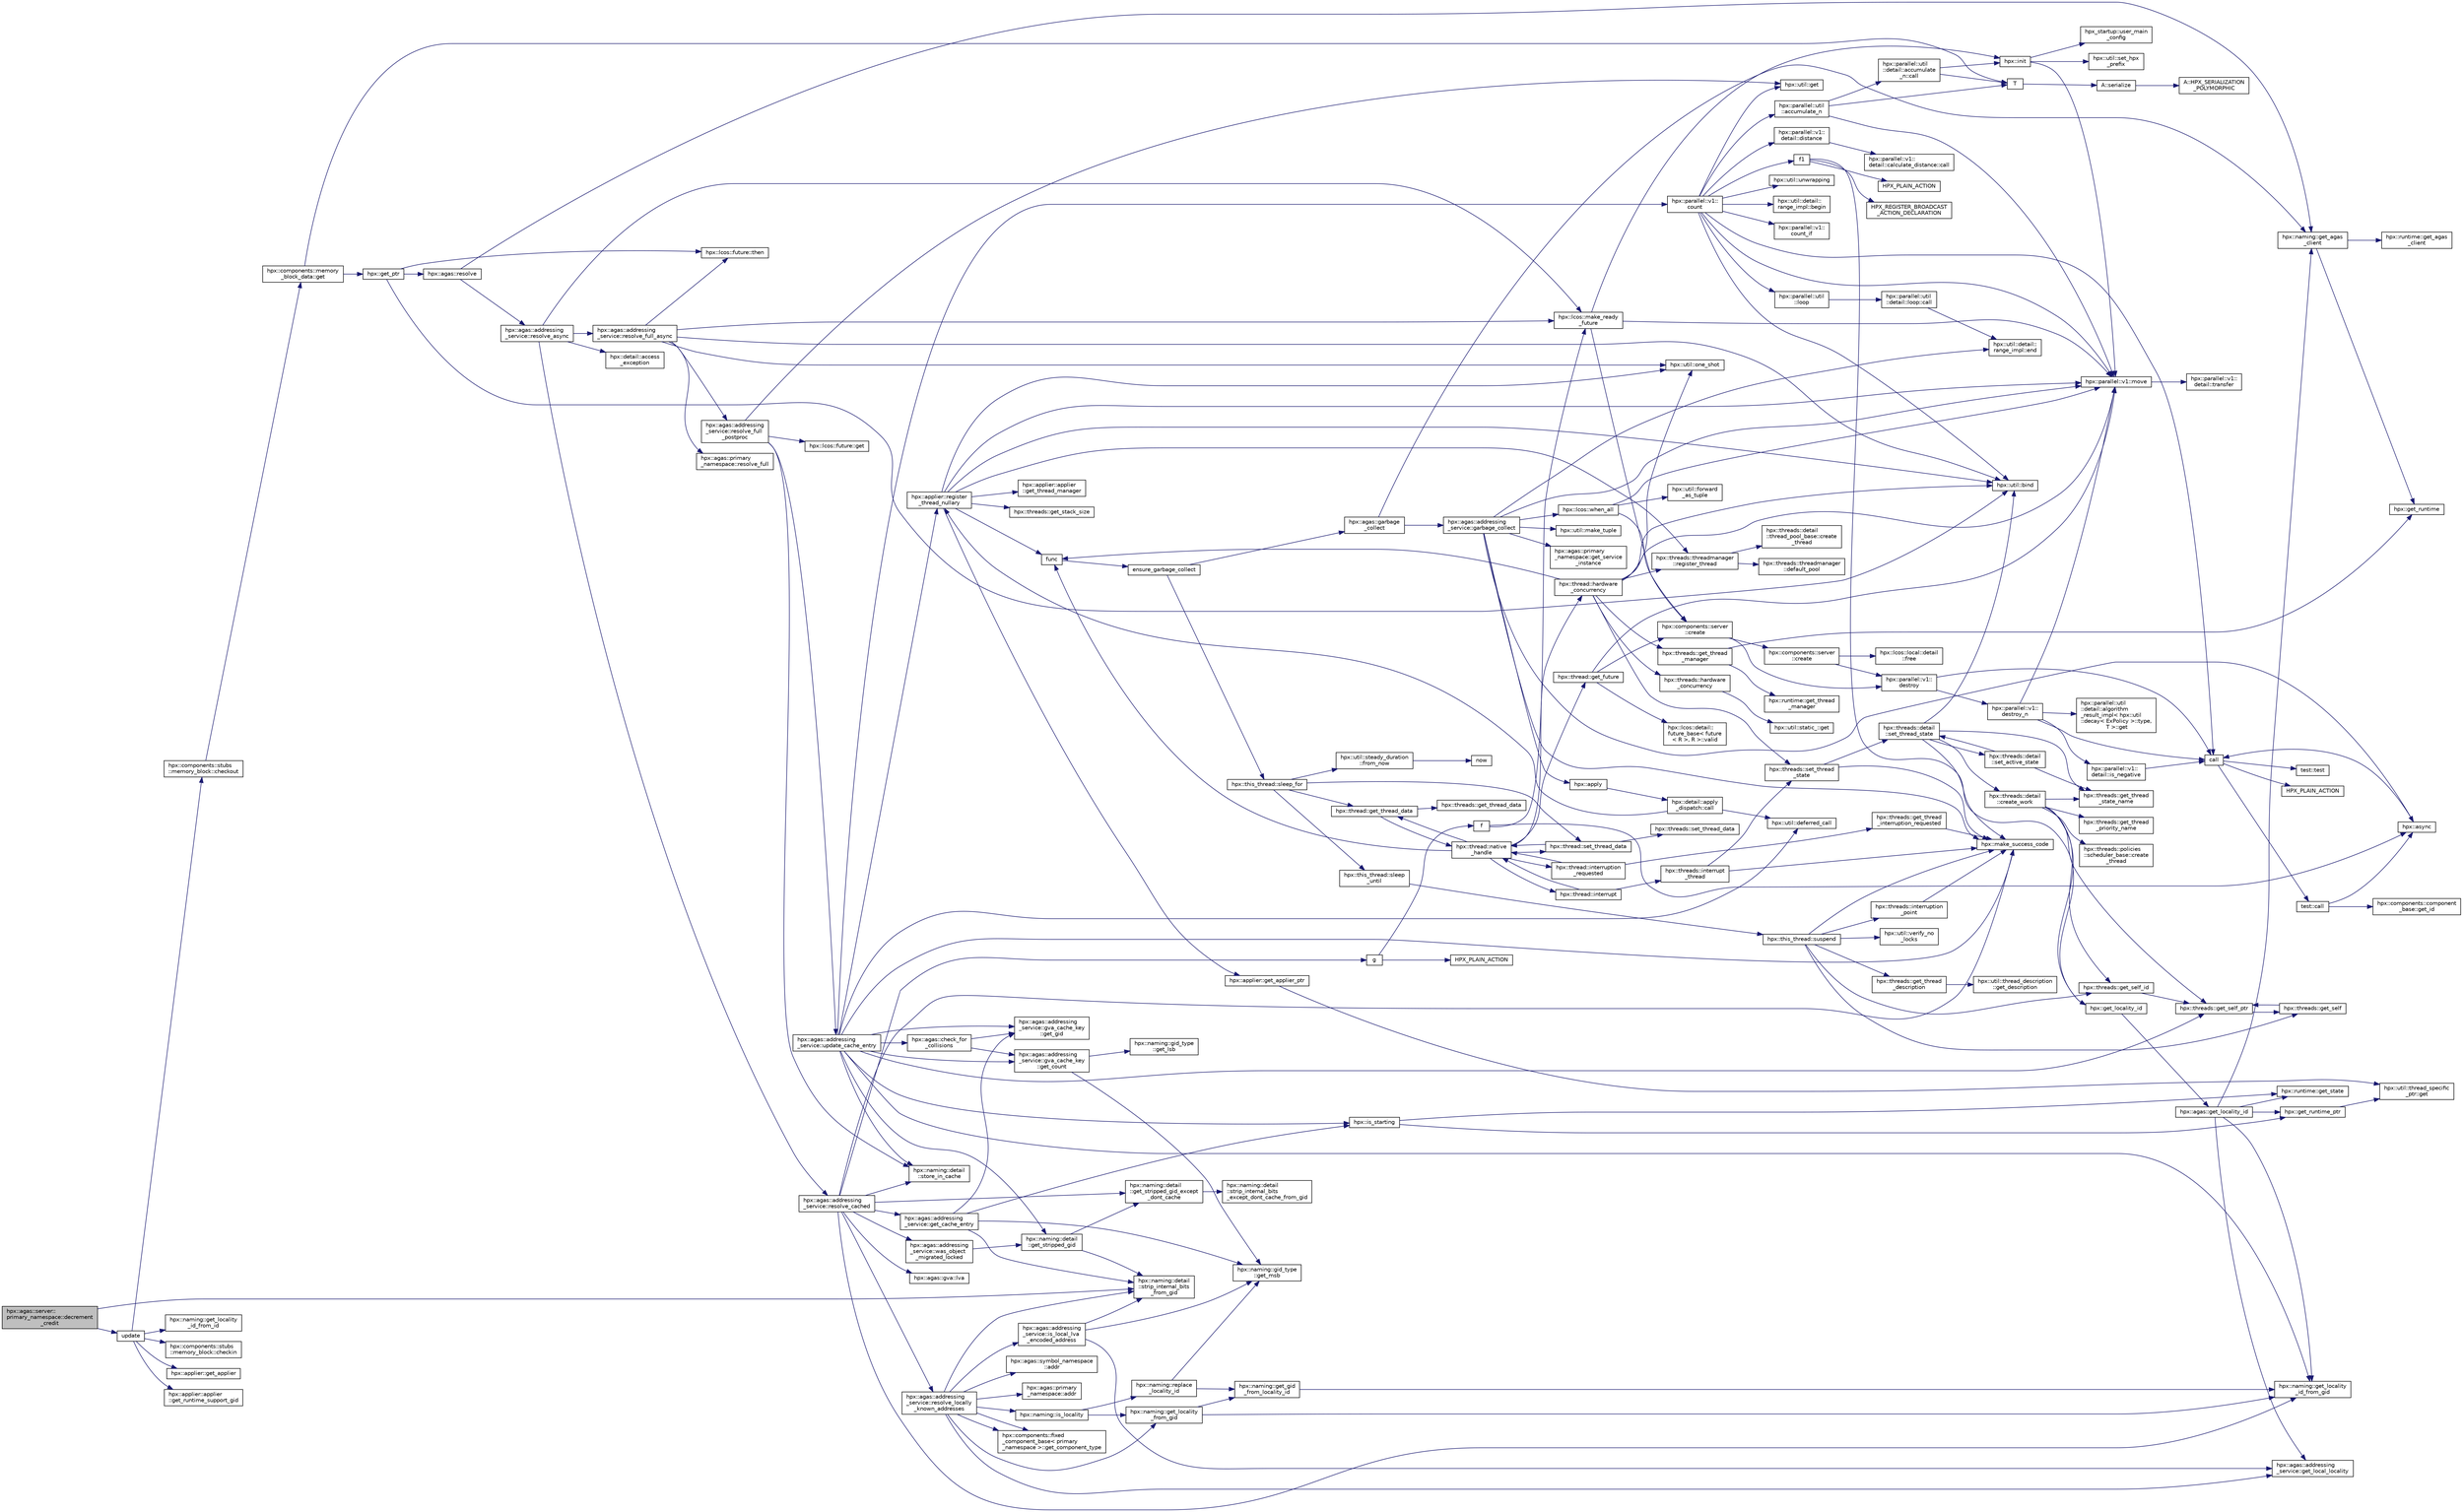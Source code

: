 digraph "hpx::agas::server::primary_namespace::decrement_credit"
{
  edge [fontname="Helvetica",fontsize="10",labelfontname="Helvetica",labelfontsize="10"];
  node [fontname="Helvetica",fontsize="10",shape=record];
  rankdir="LR";
  Node710 [label="hpx::agas::server::\lprimary_namespace::decrement\l_credit",height=0.2,width=0.4,color="black", fillcolor="grey75", style="filled", fontcolor="black"];
  Node710 -> Node711 [color="midnightblue",fontsize="10",style="solid",fontname="Helvetica"];
  Node711 [label="update",height=0.2,width=0.4,color="black", fillcolor="white", style="filled",URL="$d7/d8b/non__atomic__rma_8cpp.html#a1f6c9aa3449cfad360e892c9c0bb7773"];
  Node711 -> Node712 [color="midnightblue",fontsize="10",style="solid",fontname="Helvetica"];
  Node712 [label="hpx::components::stubs\l::memory_block::checkout",height=0.2,width=0.4,color="black", fillcolor="white", style="filled",URL="$d2/d46/structhpx_1_1components_1_1stubs_1_1memory__block.html#a37128bbb38e0ee31010f3d06d6de4e66"];
  Node712 -> Node713 [color="midnightblue",fontsize="10",style="solid",fontname="Helvetica"];
  Node713 [label="hpx::components::memory\l_block_data::get",height=0.2,width=0.4,color="black", fillcolor="white", style="filled",URL="$d5/d76/classhpx_1_1components_1_1memory__block__data.html#a97ce2f01b730d8d90d329c1642fc0b28"];
  Node713 -> Node714 [color="midnightblue",fontsize="10",style="solid",fontname="Helvetica"];
  Node714 [label="T",height=0.2,width=0.4,color="black", fillcolor="white", style="filled",URL="$db/d33/polymorphic__semiintrusive__template_8cpp.html#ad187658f9cb91c1312b39ae7e896f1ea"];
  Node714 -> Node715 [color="midnightblue",fontsize="10",style="solid",fontname="Helvetica"];
  Node715 [label="A::serialize",height=0.2,width=0.4,color="black", fillcolor="white", style="filled",URL="$d7/da0/struct_a.html#a5f5c287cf471e274ed9dda0da1592212"];
  Node715 -> Node716 [color="midnightblue",fontsize="10",style="solid",fontname="Helvetica"];
  Node716 [label="A::HPX_SERIALIZATION\l_POLYMORPHIC",height=0.2,width=0.4,color="black", fillcolor="white", style="filled",URL="$d7/da0/struct_a.html#ada978cc156cebbafddb1f3aa4c01918c"];
  Node713 -> Node717 [color="midnightblue",fontsize="10",style="solid",fontname="Helvetica"];
  Node717 [label="hpx::get_ptr",height=0.2,width=0.4,color="black", fillcolor="white", style="filled",URL="$d8/d83/namespacehpx.html#aeb814737de830a2e8e340ca052d5ebfa",tooltip="Returns a future referring to the pointer to the underlying memory of a component. "];
  Node717 -> Node718 [color="midnightblue",fontsize="10",style="solid",fontname="Helvetica"];
  Node718 [label="hpx::agas::resolve",height=0.2,width=0.4,color="black", fillcolor="white", style="filled",URL="$dc/d54/namespacehpx_1_1agas.html#aa3252ce39fbc229439bb0d85875b01fb"];
  Node718 -> Node719 [color="midnightblue",fontsize="10",style="solid",fontname="Helvetica"];
  Node719 [label="hpx::naming::get_agas\l_client",height=0.2,width=0.4,color="black", fillcolor="white", style="filled",URL="$d4/dc9/namespacehpx_1_1naming.html#a0408fffd5d34b620712a801b0ae3b032"];
  Node719 -> Node720 [color="midnightblue",fontsize="10",style="solid",fontname="Helvetica"];
  Node720 [label="hpx::get_runtime",height=0.2,width=0.4,color="black", fillcolor="white", style="filled",URL="$d8/d83/namespacehpx.html#aef902cc6c7dd3b9fbadf34d1e850a070"];
  Node719 -> Node721 [color="midnightblue",fontsize="10",style="solid",fontname="Helvetica"];
  Node721 [label="hpx::runtime::get_agas\l_client",height=0.2,width=0.4,color="black", fillcolor="white", style="filled",URL="$d0/d7b/classhpx_1_1runtime.html#aeb5dddd30d6b9861669af8ad44d1a96a"];
  Node718 -> Node722 [color="midnightblue",fontsize="10",style="solid",fontname="Helvetica"];
  Node722 [label="hpx::agas::addressing\l_service::resolve_async",height=0.2,width=0.4,color="black", fillcolor="white", style="filled",URL="$db/d58/structhpx_1_1agas_1_1addressing__service.html#a3344990e7d5c255f51bf89a8fb2828eb"];
  Node722 -> Node723 [color="midnightblue",fontsize="10",style="solid",fontname="Helvetica"];
  Node723 [label="hpx::lcos::make_ready\l_future",height=0.2,width=0.4,color="black", fillcolor="white", style="filled",URL="$d2/dc9/namespacehpx_1_1lcos.html#a42997564ddfde91d475b8a2cea8f53e4"];
  Node723 -> Node724 [color="midnightblue",fontsize="10",style="solid",fontname="Helvetica"];
  Node724 [label="hpx::init",height=0.2,width=0.4,color="black", fillcolor="white", style="filled",URL="$d8/d83/namespacehpx.html#a3c694ea960b47c56b33351ba16e3d76b",tooltip="Main entry point for launching the HPX runtime system. "];
  Node724 -> Node725 [color="midnightblue",fontsize="10",style="solid",fontname="Helvetica"];
  Node725 [label="hpx::util::set_hpx\l_prefix",height=0.2,width=0.4,color="black", fillcolor="white", style="filled",URL="$df/dad/namespacehpx_1_1util.html#ae40a23c1ba0a48d9304dcf717a95793e"];
  Node724 -> Node726 [color="midnightblue",fontsize="10",style="solid",fontname="Helvetica"];
  Node726 [label="hpx_startup::user_main\l_config",height=0.2,width=0.4,color="black", fillcolor="white", style="filled",URL="$d3/dd2/namespacehpx__startup.html#aaac571d88bd3912a4225a23eb3261637"];
  Node724 -> Node727 [color="midnightblue",fontsize="10",style="solid",fontname="Helvetica"];
  Node727 [label="hpx::parallel::v1::move",height=0.2,width=0.4,color="black", fillcolor="white", style="filled",URL="$db/db9/namespacehpx_1_1parallel_1_1v1.html#aa7c4ede081ce786c9d1eb1adff495cfc"];
  Node727 -> Node728 [color="midnightblue",fontsize="10",style="solid",fontname="Helvetica"];
  Node728 [label="hpx::parallel::v1::\ldetail::transfer",height=0.2,width=0.4,color="black", fillcolor="white", style="filled",URL="$d2/ddd/namespacehpx_1_1parallel_1_1v1_1_1detail.html#ab1b56a05e1885ca7cc7ffa1804dd2f3c"];
  Node723 -> Node729 [color="midnightblue",fontsize="10",style="solid",fontname="Helvetica"];
  Node729 [label="hpx::components::server\l::create",height=0.2,width=0.4,color="black", fillcolor="white", style="filled",URL="$d2/da2/namespacehpx_1_1components_1_1server.html#ac776c89f3d68ceb910e8cee9fa937ab4",tooltip="Create arrays of components using their default constructor. "];
  Node729 -> Node730 [color="midnightblue",fontsize="10",style="solid",fontname="Helvetica"];
  Node730 [label="hpx::components::server\l::create",height=0.2,width=0.4,color="black", fillcolor="white", style="filled",URL="$d2/da2/namespacehpx_1_1components_1_1server.html#a77d26de181c97b444565e230577981bd"];
  Node730 -> Node731 [color="midnightblue",fontsize="10",style="solid",fontname="Helvetica"];
  Node731 [label="hpx::lcos::local::detail\l::free",height=0.2,width=0.4,color="black", fillcolor="white", style="filled",URL="$d4/dcb/namespacehpx_1_1lcos_1_1local_1_1detail.html#a55a940f019734e9bb045dc123cd80e48"];
  Node730 -> Node732 [color="midnightblue",fontsize="10",style="solid",fontname="Helvetica"];
  Node732 [label="hpx::parallel::v1::\ldestroy",height=0.2,width=0.4,color="black", fillcolor="white", style="filled",URL="$db/db9/namespacehpx_1_1parallel_1_1v1.html#acf303558375048e8a7cc9a2c2e09477f"];
  Node732 -> Node733 [color="midnightblue",fontsize="10",style="solid",fontname="Helvetica"];
  Node733 [label="call",height=0.2,width=0.4,color="black", fillcolor="white", style="filled",URL="$d2/d67/promise__1620_8cpp.html#a58357f0b82bc761e1d0b9091ed563a70"];
  Node733 -> Node734 [color="midnightblue",fontsize="10",style="solid",fontname="Helvetica"];
  Node734 [label="test::test",height=0.2,width=0.4,color="black", fillcolor="white", style="filled",URL="$d8/d89/structtest.html#ab42d5ece712d716b04cb3f686f297a26"];
  Node733 -> Node735 [color="midnightblue",fontsize="10",style="solid",fontname="Helvetica"];
  Node735 [label="HPX_PLAIN_ACTION",height=0.2,width=0.4,color="black", fillcolor="white", style="filled",URL="$d2/d67/promise__1620_8cpp.html#ab96aab827a4b1fcaf66cfe0ba83fef23"];
  Node733 -> Node736 [color="midnightblue",fontsize="10",style="solid",fontname="Helvetica"];
  Node736 [label="test::call",height=0.2,width=0.4,color="black", fillcolor="white", style="filled",URL="$d8/d89/structtest.html#aeb29e7ed6518b9426ccf1344c52620ae"];
  Node736 -> Node737 [color="midnightblue",fontsize="10",style="solid",fontname="Helvetica"];
  Node737 [label="hpx::async",height=0.2,width=0.4,color="black", fillcolor="white", style="filled",URL="$d8/d83/namespacehpx.html#acb7d8e37b73b823956ce144f9a57eaa4"];
  Node737 -> Node733 [color="midnightblue",fontsize="10",style="solid",fontname="Helvetica"];
  Node736 -> Node738 [color="midnightblue",fontsize="10",style="solid",fontname="Helvetica"];
  Node738 [label="hpx::components::component\l_base::get_id",height=0.2,width=0.4,color="black", fillcolor="white", style="filled",URL="$d2/de6/classhpx_1_1components_1_1component__base.html#a4c8fd93514039bdf01c48d66d82b19cd"];
  Node732 -> Node739 [color="midnightblue",fontsize="10",style="solid",fontname="Helvetica"];
  Node739 [label="hpx::parallel::v1::\ldestroy_n",height=0.2,width=0.4,color="black", fillcolor="white", style="filled",URL="$db/db9/namespacehpx_1_1parallel_1_1v1.html#a71d0691132a300690163f5636bcd5bd3"];
  Node739 -> Node740 [color="midnightblue",fontsize="10",style="solid",fontname="Helvetica"];
  Node740 [label="hpx::parallel::v1::\ldetail::is_negative",height=0.2,width=0.4,color="black", fillcolor="white", style="filled",URL="$d2/ddd/namespacehpx_1_1parallel_1_1v1_1_1detail.html#adf2e40fc4b20ad0fd442ee3118a4d527"];
  Node740 -> Node733 [color="midnightblue",fontsize="10",style="solid",fontname="Helvetica"];
  Node739 -> Node741 [color="midnightblue",fontsize="10",style="solid",fontname="Helvetica"];
  Node741 [label="hpx::parallel::util\l::detail::algorithm\l_result_impl\< hpx::util\l::decay\< ExPolicy \>::type,\l T \>::get",height=0.2,width=0.4,color="black", fillcolor="white", style="filled",URL="$d2/d42/structhpx_1_1parallel_1_1util_1_1detail_1_1algorithm__result__impl.html#ab5b051e8ec74eff5e0e62fd63f5d377e"];
  Node739 -> Node727 [color="midnightblue",fontsize="10",style="solid",fontname="Helvetica"];
  Node739 -> Node733 [color="midnightblue",fontsize="10",style="solid",fontname="Helvetica"];
  Node729 -> Node732 [color="midnightblue",fontsize="10",style="solid",fontname="Helvetica"];
  Node723 -> Node727 [color="midnightblue",fontsize="10",style="solid",fontname="Helvetica"];
  Node722 -> Node742 [color="midnightblue",fontsize="10",style="solid",fontname="Helvetica"];
  Node742 [label="hpx::agas::addressing\l_service::resolve_cached",height=0.2,width=0.4,color="black", fillcolor="white", style="filled",URL="$db/d58/structhpx_1_1agas_1_1addressing__service.html#a187ac62b4a4b7c1b98b75979357f07a9"];
  Node742 -> Node743 [color="midnightblue",fontsize="10",style="solid",fontname="Helvetica"];
  Node743 [label="hpx::naming::detail\l::get_stripped_gid_except\l_dont_cache",height=0.2,width=0.4,color="black", fillcolor="white", style="filled",URL="$d5/d18/namespacehpx_1_1naming_1_1detail.html#a1ab848588112d0f7fac377a15692c9cc"];
  Node743 -> Node744 [color="midnightblue",fontsize="10",style="solid",fontname="Helvetica"];
  Node744 [label="hpx::naming::detail\l::strip_internal_bits\l_except_dont_cache_from_gid",height=0.2,width=0.4,color="black", fillcolor="white", style="filled",URL="$d5/d18/namespacehpx_1_1naming_1_1detail.html#aabeb51a92376c6bfb9cf31bf9ff0c4cc"];
  Node742 -> Node745 [color="midnightblue",fontsize="10",style="solid",fontname="Helvetica"];
  Node745 [label="hpx::agas::addressing\l_service::resolve_locally\l_known_addresses",height=0.2,width=0.4,color="black", fillcolor="white", style="filled",URL="$db/d58/structhpx_1_1agas_1_1addressing__service.html#afb44b2c86524b47d1431d9d66524075c"];
  Node745 -> Node746 [color="midnightblue",fontsize="10",style="solid",fontname="Helvetica"];
  Node746 [label="hpx::naming::detail\l::strip_internal_bits\l_from_gid",height=0.2,width=0.4,color="black", fillcolor="white", style="filled",URL="$d5/d18/namespacehpx_1_1naming_1_1detail.html#a95cca4d4bc82a9da3e804b225b03dfaf"];
  Node745 -> Node747 [color="midnightblue",fontsize="10",style="solid",fontname="Helvetica"];
  Node747 [label="hpx::agas::addressing\l_service::is_local_lva\l_encoded_address",height=0.2,width=0.4,color="black", fillcolor="white", style="filled",URL="$db/d58/structhpx_1_1agas_1_1addressing__service.html#af9469c8740aeb898ce6937e2d0e57095"];
  Node747 -> Node746 [color="midnightblue",fontsize="10",style="solid",fontname="Helvetica"];
  Node747 -> Node748 [color="midnightblue",fontsize="10",style="solid",fontname="Helvetica"];
  Node748 [label="hpx::agas::addressing\l_service::get_local_locality",height=0.2,width=0.4,color="black", fillcolor="white", style="filled",URL="$db/d58/structhpx_1_1agas_1_1addressing__service.html#ab52c19a37c2a7a006c6c15f90ad0539c"];
  Node747 -> Node749 [color="midnightblue",fontsize="10",style="solid",fontname="Helvetica"];
  Node749 [label="hpx::naming::gid_type\l::get_msb",height=0.2,width=0.4,color="black", fillcolor="white", style="filled",URL="$d3/d67/structhpx_1_1naming_1_1gid__type.html#a31d0fb49a563fb184fecaabdced4dcd9"];
  Node745 -> Node748 [color="midnightblue",fontsize="10",style="solid",fontname="Helvetica"];
  Node745 -> Node750 [color="midnightblue",fontsize="10",style="solid",fontname="Helvetica"];
  Node750 [label="hpx::naming::is_locality",height=0.2,width=0.4,color="black", fillcolor="white", style="filled",URL="$d4/dc9/namespacehpx_1_1naming.html#a960045d29982b0fda774809643cf2be8"];
  Node750 -> Node751 [color="midnightblue",fontsize="10",style="solid",fontname="Helvetica"];
  Node751 [label="hpx::naming::get_locality\l_from_gid",height=0.2,width=0.4,color="black", fillcolor="white", style="filled",URL="$d4/dc9/namespacehpx_1_1naming.html#a0b1c0ab6510a7a869fa4e3c7717748e5"];
  Node751 -> Node752 [color="midnightblue",fontsize="10",style="solid",fontname="Helvetica"];
  Node752 [label="hpx::naming::get_gid\l_from_locality_id",height=0.2,width=0.4,color="black", fillcolor="white", style="filled",URL="$d4/dc9/namespacehpx_1_1naming.html#ae50a3ecdb5854b6a25a556ebc9830541"];
  Node752 -> Node753 [color="midnightblue",fontsize="10",style="solid",fontname="Helvetica"];
  Node753 [label="hpx::naming::get_locality\l_id_from_gid",height=0.2,width=0.4,color="black", fillcolor="white", style="filled",URL="$d4/dc9/namespacehpx_1_1naming.html#a7fd43037784560bd04fda9b49e33529f"];
  Node751 -> Node753 [color="midnightblue",fontsize="10",style="solid",fontname="Helvetica"];
  Node750 -> Node754 [color="midnightblue",fontsize="10",style="solid",fontname="Helvetica"];
  Node754 [label="hpx::naming::replace\l_locality_id",height=0.2,width=0.4,color="black", fillcolor="white", style="filled",URL="$d4/dc9/namespacehpx_1_1naming.html#a27ed9275dccbd5fb677b350f040c21b4"];
  Node754 -> Node752 [color="midnightblue",fontsize="10",style="solid",fontname="Helvetica"];
  Node754 -> Node749 [color="midnightblue",fontsize="10",style="solid",fontname="Helvetica"];
  Node745 -> Node751 [color="midnightblue",fontsize="10",style="solid",fontname="Helvetica"];
  Node745 -> Node755 [color="midnightblue",fontsize="10",style="solid",fontname="Helvetica"];
  Node755 [label="hpx::agas::primary\l_namespace::addr",height=0.2,width=0.4,color="black", fillcolor="white", style="filled",URL="$d1/d43/structhpx_1_1agas_1_1primary__namespace.html#ab71d11675989acee54e82f6d1956a77c"];
  Node745 -> Node756 [color="midnightblue",fontsize="10",style="solid",fontname="Helvetica"];
  Node756 [label="hpx::components::fixed\l_component_base\< primary\l_namespace \>::get_component_type",height=0.2,width=0.4,color="black", fillcolor="white", style="filled",URL="$df/dfd/classhpx_1_1components_1_1fixed__component__base.html#aa87dbc5aad4f2ee3f9b8f62c6981a8c2"];
  Node745 -> Node757 [color="midnightblue",fontsize="10",style="solid",fontname="Helvetica"];
  Node757 [label="hpx::agas::symbol_namespace\l::addr",height=0.2,width=0.4,color="black", fillcolor="white", style="filled",URL="$dd/d5e/structhpx_1_1agas_1_1symbol__namespace.html#a2527957c5b5ce9c4842294c8a95d00b4"];
  Node745 -> Node756 [color="midnightblue",fontsize="10",style="solid",fontname="Helvetica"];
  Node742 -> Node758 [color="midnightblue",fontsize="10",style="solid",fontname="Helvetica"];
  Node758 [label="hpx::make_success_code",height=0.2,width=0.4,color="black", fillcolor="white", style="filled",URL="$d8/d83/namespacehpx.html#a0e8512a8f49e2a6c8185061181419d8f",tooltip="Returns error_code(hpx::success, \"success\", mode). "];
  Node742 -> Node759 [color="midnightblue",fontsize="10",style="solid",fontname="Helvetica"];
  Node759 [label="hpx::naming::detail\l::store_in_cache",height=0.2,width=0.4,color="black", fillcolor="white", style="filled",URL="$d5/d18/namespacehpx_1_1naming_1_1detail.html#a58e1ddcbd72ed4042377e11f32abf3fa"];
  Node742 -> Node753 [color="midnightblue",fontsize="10",style="solid",fontname="Helvetica"];
  Node742 -> Node760 [color="midnightblue",fontsize="10",style="solid",fontname="Helvetica"];
  Node760 [label="hpx::agas::addressing\l_service::was_object\l_migrated_locked",height=0.2,width=0.4,color="black", fillcolor="white", style="filled",URL="$db/d58/structhpx_1_1agas_1_1addressing__service.html#aade8c179c3866b1212fe6439b586ace1",tooltip="Maintain list of migrated objects. "];
  Node760 -> Node761 [color="midnightblue",fontsize="10",style="solid",fontname="Helvetica"];
  Node761 [label="hpx::naming::detail\l::get_stripped_gid",height=0.2,width=0.4,color="black", fillcolor="white", style="filled",URL="$d5/d18/namespacehpx_1_1naming_1_1detail.html#ad3a849cb7ebd5dccf9aefadccc21dd89"];
  Node761 -> Node746 [color="midnightblue",fontsize="10",style="solid",fontname="Helvetica"];
  Node761 -> Node743 [color="midnightblue",fontsize="10",style="solid",fontname="Helvetica"];
  Node742 -> Node762 [color="midnightblue",fontsize="10",style="solid",fontname="Helvetica"];
  Node762 [label="g",height=0.2,width=0.4,color="black", fillcolor="white", style="filled",URL="$da/d17/cxx11__noexcept_8cpp.html#a96f5ebe659f57f5faa7343c54f8ea39a"];
  Node762 -> Node763 [color="midnightblue",fontsize="10",style="solid",fontname="Helvetica"];
  Node763 [label="f",height=0.2,width=0.4,color="black", fillcolor="white", style="filled",URL="$d4/d13/async__unwrap__1037_8cpp.html#a02a6b0b4f77af9f69a841dc8262b0cd0"];
  Node763 -> Node737 [color="midnightblue",fontsize="10",style="solid",fontname="Helvetica"];
  Node763 -> Node723 [color="midnightblue",fontsize="10",style="solid",fontname="Helvetica"];
  Node762 -> Node764 [color="midnightblue",fontsize="10",style="solid",fontname="Helvetica"];
  Node764 [label="HPX_PLAIN_ACTION",height=0.2,width=0.4,color="black", fillcolor="white", style="filled",URL="$d4/d13/async__unwrap__1037_8cpp.html#ab5991a65409f0229f564e4935bd7b979"];
  Node742 -> Node765 [color="midnightblue",fontsize="10",style="solid",fontname="Helvetica"];
  Node765 [label="hpx::agas::addressing\l_service::get_cache_entry",height=0.2,width=0.4,color="black", fillcolor="white", style="filled",URL="$db/d58/structhpx_1_1agas_1_1addressing__service.html#aa49e358ece0734e36829a90603b51c63"];
  Node765 -> Node766 [color="midnightblue",fontsize="10",style="solid",fontname="Helvetica"];
  Node766 [label="hpx::is_starting",height=0.2,width=0.4,color="black", fillcolor="white", style="filled",URL="$d8/d83/namespacehpx.html#ab3ff61647293cfe9b7c3060fee8445a5",tooltip="Test whether the runtime system is currently being started. "];
  Node766 -> Node767 [color="midnightblue",fontsize="10",style="solid",fontname="Helvetica"];
  Node767 [label="hpx::get_runtime_ptr",height=0.2,width=0.4,color="black", fillcolor="white", style="filled",URL="$d8/d83/namespacehpx.html#af29daf2bb3e01b4d6495a1742b6cce64"];
  Node767 -> Node768 [color="midnightblue",fontsize="10",style="solid",fontname="Helvetica"];
  Node768 [label="hpx::util::thread_specific\l_ptr::get",height=0.2,width=0.4,color="black", fillcolor="white", style="filled",URL="$d4/d4c/structhpx_1_1util_1_1thread__specific__ptr.html#a3b27d8520710478aa41d1f74206bdba9"];
  Node766 -> Node769 [color="midnightblue",fontsize="10",style="solid",fontname="Helvetica"];
  Node769 [label="hpx::runtime::get_state",height=0.2,width=0.4,color="black", fillcolor="white", style="filled",URL="$d0/d7b/classhpx_1_1runtime.html#ab405f80e060dac95d624520f38b0524c"];
  Node765 -> Node746 [color="midnightblue",fontsize="10",style="solid",fontname="Helvetica"];
  Node765 -> Node749 [color="midnightblue",fontsize="10",style="solid",fontname="Helvetica"];
  Node765 -> Node770 [color="midnightblue",fontsize="10",style="solid",fontname="Helvetica"];
  Node770 [label="hpx::agas::addressing\l_service::gva_cache_key\l::get_gid",height=0.2,width=0.4,color="black", fillcolor="white", style="filled",URL="$d0/d9c/structhpx_1_1agas_1_1addressing__service_1_1gva__cache__key.html#a708ed959cf225ceef95f3328a99e29ff"];
  Node742 -> Node771 [color="midnightblue",fontsize="10",style="solid",fontname="Helvetica"];
  Node771 [label="hpx::agas::gva::lva",height=0.2,width=0.4,color="black", fillcolor="white", style="filled",URL="$dc/d8a/structhpx_1_1agas_1_1gva.html#aea2401483cd9320a0a8ca504e79e076b"];
  Node722 -> Node772 [color="midnightblue",fontsize="10",style="solid",fontname="Helvetica"];
  Node772 [label="hpx::detail::access\l_exception",height=0.2,width=0.4,color="black", fillcolor="white", style="filled",URL="$d5/dbe/namespacehpx_1_1detail.html#ad5b3b2c9c75cdd2d75f4473c03230643"];
  Node722 -> Node773 [color="midnightblue",fontsize="10",style="solid",fontname="Helvetica"];
  Node773 [label="hpx::agas::addressing\l_service::resolve_full_async",height=0.2,width=0.4,color="black", fillcolor="white", style="filled",URL="$db/d58/structhpx_1_1agas_1_1addressing__service.html#af678e6288e0f302b9c96b813a8e660ef"];
  Node773 -> Node723 [color="midnightblue",fontsize="10",style="solid",fontname="Helvetica"];
  Node773 -> Node774 [color="midnightblue",fontsize="10",style="solid",fontname="Helvetica"];
  Node774 [label="hpx::agas::primary\l_namespace::resolve_full",height=0.2,width=0.4,color="black", fillcolor="white", style="filled",URL="$d1/d43/structhpx_1_1agas_1_1primary__namespace.html#ae7bd476e130fc743397d0d18bb161f74"];
  Node773 -> Node775 [color="midnightblue",fontsize="10",style="solid",fontname="Helvetica"];
  Node775 [label="hpx::lcos::future::then",height=0.2,width=0.4,color="black", fillcolor="white", style="filled",URL="$d0/d33/classhpx_1_1lcos_1_1future.html#a17045dee172c36e208b2cbd400fa8797"];
  Node773 -> Node776 [color="midnightblue",fontsize="10",style="solid",fontname="Helvetica"];
  Node776 [label="hpx::util::bind",height=0.2,width=0.4,color="black", fillcolor="white", style="filled",URL="$df/dad/namespacehpx_1_1util.html#ad844caedf82a0173d6909d910c3e48c6"];
  Node773 -> Node777 [color="midnightblue",fontsize="10",style="solid",fontname="Helvetica"];
  Node777 [label="hpx::util::one_shot",height=0.2,width=0.4,color="black", fillcolor="white", style="filled",URL="$df/dad/namespacehpx_1_1util.html#a273e61be42a72415291e0ec0a4f28c7a"];
  Node773 -> Node778 [color="midnightblue",fontsize="10",style="solid",fontname="Helvetica"];
  Node778 [label="hpx::agas::addressing\l_service::resolve_full\l_postproc",height=0.2,width=0.4,color="black", fillcolor="white", style="filled",URL="$db/d58/structhpx_1_1agas_1_1addressing__service.html#a9adf9683a9e200a15224e7c04f8d6339"];
  Node778 -> Node779 [color="midnightblue",fontsize="10",style="solid",fontname="Helvetica"];
  Node779 [label="hpx::util::get",height=0.2,width=0.4,color="black", fillcolor="white", style="filled",URL="$df/dad/namespacehpx_1_1util.html#a5cbd3c41f03f4d4acaedaa4777e3cc02"];
  Node778 -> Node780 [color="midnightblue",fontsize="10",style="solid",fontname="Helvetica"];
  Node780 [label="hpx::lcos::future::get",height=0.2,width=0.4,color="black", fillcolor="white", style="filled",URL="$d0/d33/classhpx_1_1lcos_1_1future.html#a8c28269486d5620ac48af349f17bb41c"];
  Node778 -> Node759 [color="midnightblue",fontsize="10",style="solid",fontname="Helvetica"];
  Node778 -> Node781 [color="midnightblue",fontsize="10",style="solid",fontname="Helvetica"];
  Node781 [label="hpx::agas::addressing\l_service::update_cache_entry",height=0.2,width=0.4,color="black", fillcolor="white", style="filled",URL="$db/d58/structhpx_1_1agas_1_1addressing__service.html#ab49f7530592fc5c804c94720b8ffd61d"];
  Node781 -> Node758 [color="midnightblue",fontsize="10",style="solid",fontname="Helvetica"];
  Node781 -> Node759 [color="midnightblue",fontsize="10",style="solid",fontname="Helvetica"];
  Node781 -> Node761 [color="midnightblue",fontsize="10",style="solid",fontname="Helvetica"];
  Node781 -> Node753 [color="midnightblue",fontsize="10",style="solid",fontname="Helvetica"];
  Node781 -> Node782 [color="midnightblue",fontsize="10",style="solid",fontname="Helvetica"];
  Node782 [label="hpx::threads::get_self_ptr",height=0.2,width=0.4,color="black", fillcolor="white", style="filled",URL="$d7/d28/namespacehpx_1_1threads.html#a22877ae347ad884cde3a51397dad6c53"];
  Node782 -> Node783 [color="midnightblue",fontsize="10",style="solid",fontname="Helvetica"];
  Node783 [label="hpx::threads::get_self",height=0.2,width=0.4,color="black", fillcolor="white", style="filled",URL="$d7/d28/namespacehpx_1_1threads.html#a07daf4d6d29233f20d66d41ab7b5b8e8"];
  Node783 -> Node782 [color="midnightblue",fontsize="10",style="solid",fontname="Helvetica"];
  Node781 -> Node766 [color="midnightblue",fontsize="10",style="solid",fontname="Helvetica"];
  Node781 -> Node784 [color="midnightblue",fontsize="10",style="solid",fontname="Helvetica"];
  Node784 [label="hpx::applier::register\l_thread_nullary",height=0.2,width=0.4,color="black", fillcolor="white", style="filled",URL="$d8/dcb/namespacehpx_1_1applier.html#a401cd1145927e58d74d1eb52aaccd936"];
  Node784 -> Node785 [color="midnightblue",fontsize="10",style="solid",fontname="Helvetica"];
  Node785 [label="hpx::applier::get_applier_ptr",height=0.2,width=0.4,color="black", fillcolor="white", style="filled",URL="$d8/dcb/namespacehpx_1_1applier.html#a617483cf2b77ad3a0aa428ade7b35299"];
  Node785 -> Node768 [color="midnightblue",fontsize="10",style="solid",fontname="Helvetica"];
  Node784 -> Node786 [color="midnightblue",fontsize="10",style="solid",fontname="Helvetica"];
  Node786 [label="func",height=0.2,width=0.4,color="black", fillcolor="white", style="filled",URL="$d8/dfd/id__type__ref__counting__1032_8cpp.html#ab811b86ea5107ffb3351fcaa29d2c652"];
  Node786 -> Node787 [color="midnightblue",fontsize="10",style="solid",fontname="Helvetica"];
  Node787 [label="ensure_garbage_collect",height=0.2,width=0.4,color="black", fillcolor="white", style="filled",URL="$d8/dfd/id__type__ref__counting__1032_8cpp.html#a5264b94bf7c262ac0e521fb290d476d5"];
  Node787 -> Node788 [color="midnightblue",fontsize="10",style="solid",fontname="Helvetica"];
  Node788 [label="hpx::this_thread::sleep_for",height=0.2,width=0.4,color="black", fillcolor="white", style="filled",URL="$d9/d52/namespacehpx_1_1this__thread.html#afc042a5a5fa52eef2d1d177a343435cf"];
  Node788 -> Node789 [color="midnightblue",fontsize="10",style="solid",fontname="Helvetica"];
  Node789 [label="hpx::this_thread::sleep\l_until",height=0.2,width=0.4,color="black", fillcolor="white", style="filled",URL="$d9/d52/namespacehpx_1_1this__thread.html#ae12a853980115b23ff0ab8ca06622658"];
  Node789 -> Node790 [color="midnightblue",fontsize="10",style="solid",fontname="Helvetica"];
  Node790 [label="hpx::this_thread::suspend",height=0.2,width=0.4,color="black", fillcolor="white", style="filled",URL="$d9/d52/namespacehpx_1_1this__thread.html#aca220026fb3014c0881d129fe31c0073"];
  Node790 -> Node783 [color="midnightblue",fontsize="10",style="solid",fontname="Helvetica"];
  Node790 -> Node791 [color="midnightblue",fontsize="10",style="solid",fontname="Helvetica"];
  Node791 [label="hpx::threads::get_self_id",height=0.2,width=0.4,color="black", fillcolor="white", style="filled",URL="$d7/d28/namespacehpx_1_1threads.html#afafe0f900b9fac3d4ed3c747625c1cfe"];
  Node791 -> Node782 [color="midnightblue",fontsize="10",style="solid",fontname="Helvetica"];
  Node790 -> Node792 [color="midnightblue",fontsize="10",style="solid",fontname="Helvetica"];
  Node792 [label="hpx::threads::interruption\l_point",height=0.2,width=0.4,color="black", fillcolor="white", style="filled",URL="$d7/d28/namespacehpx_1_1threads.html#ada6ec56a12b050707311d8c628089059"];
  Node792 -> Node758 [color="midnightblue",fontsize="10",style="solid",fontname="Helvetica"];
  Node790 -> Node793 [color="midnightblue",fontsize="10",style="solid",fontname="Helvetica"];
  Node793 [label="hpx::util::verify_no\l_locks",height=0.2,width=0.4,color="black", fillcolor="white", style="filled",URL="$df/dad/namespacehpx_1_1util.html#ae0e1837ee6f09b79b26c2e788d2e9fc9"];
  Node790 -> Node794 [color="midnightblue",fontsize="10",style="solid",fontname="Helvetica"];
  Node794 [label="hpx::threads::get_thread\l_description",height=0.2,width=0.4,color="black", fillcolor="white", style="filled",URL="$d7/d28/namespacehpx_1_1threads.html#a42fc18a7a680f4e8bc633a4b4c956701"];
  Node794 -> Node795 [color="midnightblue",fontsize="10",style="solid",fontname="Helvetica"];
  Node795 [label="hpx::util::thread_description\l::get_description",height=0.2,width=0.4,color="black", fillcolor="white", style="filled",URL="$df/d9e/structhpx_1_1util_1_1thread__description.html#a8c834e14eca6eb228188022577f9f952"];
  Node790 -> Node758 [color="midnightblue",fontsize="10",style="solid",fontname="Helvetica"];
  Node788 -> Node796 [color="midnightblue",fontsize="10",style="solid",fontname="Helvetica"];
  Node796 [label="hpx::util::steady_duration\l::from_now",height=0.2,width=0.4,color="black", fillcolor="white", style="filled",URL="$d9/d4f/classhpx_1_1util_1_1steady__duration.html#a0132206d767cd0f7395507b40111a153"];
  Node796 -> Node797 [color="midnightblue",fontsize="10",style="solid",fontname="Helvetica"];
  Node797 [label="now",height=0.2,width=0.4,color="black", fillcolor="white", style="filled",URL="$de/db3/1d__stencil__1__omp_8cpp.html#a89e9667753dccfac455bd37a7a3a7b16"];
  Node788 -> Node798 [color="midnightblue",fontsize="10",style="solid",fontname="Helvetica"];
  Node798 [label="hpx::thread::get_thread_data",height=0.2,width=0.4,color="black", fillcolor="white", style="filled",URL="$de/d9b/classhpx_1_1thread.html#a4535ef82cec3b953d2c941d20e3e3904"];
  Node798 -> Node799 [color="midnightblue",fontsize="10",style="solid",fontname="Helvetica"];
  Node799 [label="hpx::threads::get_thread_data",height=0.2,width=0.4,color="black", fillcolor="white", style="filled",URL="$d7/d28/namespacehpx_1_1threads.html#a8737931ff6303807225f735b2b384ae4"];
  Node798 -> Node800 [color="midnightblue",fontsize="10",style="solid",fontname="Helvetica"];
  Node800 [label="hpx::thread::native\l_handle",height=0.2,width=0.4,color="black", fillcolor="white", style="filled",URL="$de/d9b/classhpx_1_1thread.html#acf48190d264ab64c1c4ec99d0b421b5a"];
  Node800 -> Node801 [color="midnightblue",fontsize="10",style="solid",fontname="Helvetica"];
  Node801 [label="hpx::thread::hardware\l_concurrency",height=0.2,width=0.4,color="black", fillcolor="white", style="filled",URL="$de/d9b/classhpx_1_1thread.html#a8e4fff210e02485ba493bc3a2a956c03"];
  Node801 -> Node802 [color="midnightblue",fontsize="10",style="solid",fontname="Helvetica"];
  Node802 [label="hpx::threads::hardware\l_concurrency",height=0.2,width=0.4,color="black", fillcolor="white", style="filled",URL="$d7/d28/namespacehpx_1_1threads.html#aa8752a235478d2ad7b5ac467b63ab527"];
  Node802 -> Node803 [color="midnightblue",fontsize="10",style="solid",fontname="Helvetica"];
  Node803 [label="hpx::util::static_::get",height=0.2,width=0.4,color="black", fillcolor="white", style="filled",URL="$d3/dbb/structhpx_1_1util_1_1static__.html#a2967c633948a3bf17a3b5405ef5a8318"];
  Node801 -> Node786 [color="midnightblue",fontsize="10",style="solid",fontname="Helvetica"];
  Node801 -> Node776 [color="midnightblue",fontsize="10",style="solid",fontname="Helvetica"];
  Node801 -> Node777 [color="midnightblue",fontsize="10",style="solid",fontname="Helvetica"];
  Node801 -> Node727 [color="midnightblue",fontsize="10",style="solid",fontname="Helvetica"];
  Node801 -> Node804 [color="midnightblue",fontsize="10",style="solid",fontname="Helvetica"];
  Node804 [label="hpx::threads::get_thread\l_manager",height=0.2,width=0.4,color="black", fillcolor="white", style="filled",URL="$d7/d28/namespacehpx_1_1threads.html#a076973c3a53beadde7d967e22c4f6cce"];
  Node804 -> Node720 [color="midnightblue",fontsize="10",style="solid",fontname="Helvetica"];
  Node804 -> Node805 [color="midnightblue",fontsize="10",style="solid",fontname="Helvetica"];
  Node805 [label="hpx::runtime::get_thread\l_manager",height=0.2,width=0.4,color="black", fillcolor="white", style="filled",URL="$d0/d7b/classhpx_1_1runtime.html#a865b12d57fcd44a8d3dda3e35414f563"];
  Node801 -> Node806 [color="midnightblue",fontsize="10",style="solid",fontname="Helvetica"];
  Node806 [label="hpx::threads::threadmanager\l::register_thread",height=0.2,width=0.4,color="black", fillcolor="white", style="filled",URL="$d5/daa/classhpx_1_1threads_1_1threadmanager.html#a7f79c7578e08a60ca45eb276ce8133d8"];
  Node806 -> Node807 [color="midnightblue",fontsize="10",style="solid",fontname="Helvetica"];
  Node807 [label="hpx::threads::threadmanager\l::default_pool",height=0.2,width=0.4,color="black", fillcolor="white", style="filled",URL="$d5/daa/classhpx_1_1threads_1_1threadmanager.html#a851f067d03b5dd1c5e6a9a6a841e05df"];
  Node806 -> Node808 [color="midnightblue",fontsize="10",style="solid",fontname="Helvetica"];
  Node808 [label="hpx::threads::detail\l::thread_pool_base::create\l_thread",height=0.2,width=0.4,color="black", fillcolor="white", style="filled",URL="$de/dae/classhpx_1_1threads_1_1detail_1_1thread__pool__base.html#ad35d3779eef6f4528e62a26d71b34b34"];
  Node801 -> Node809 [color="midnightblue",fontsize="10",style="solid",fontname="Helvetica"];
  Node809 [label="hpx::threads::set_thread\l_state",height=0.2,width=0.4,color="black", fillcolor="white", style="filled",URL="$d7/d28/namespacehpx_1_1threads.html#ac0690ad16ad778bcc79dcd727cc33025",tooltip="Set the thread state of the thread referenced by the thread_id id. "];
  Node809 -> Node758 [color="midnightblue",fontsize="10",style="solid",fontname="Helvetica"];
  Node809 -> Node810 [color="midnightblue",fontsize="10",style="solid",fontname="Helvetica"];
  Node810 [label="hpx::threads::detail\l::set_thread_state",height=0.2,width=0.4,color="black", fillcolor="white", style="filled",URL="$d2/dd1/namespacehpx_1_1threads_1_1detail.html#af85ddc854c4a149bf1738eb1b111b9ab"];
  Node810 -> Node811 [color="midnightblue",fontsize="10",style="solid",fontname="Helvetica"];
  Node811 [label="hpx::threads::get_thread\l_state_name",height=0.2,width=0.4,color="black", fillcolor="white", style="filled",URL="$d7/d28/namespacehpx_1_1threads.html#a26f91ea8d2195f165c033241c5cd11db"];
  Node810 -> Node758 [color="midnightblue",fontsize="10",style="solid",fontname="Helvetica"];
  Node810 -> Node776 [color="midnightblue",fontsize="10",style="solid",fontname="Helvetica"];
  Node810 -> Node812 [color="midnightblue",fontsize="10",style="solid",fontname="Helvetica"];
  Node812 [label="hpx::threads::detail\l::set_active_state",height=0.2,width=0.4,color="black", fillcolor="white", style="filled",URL="$d2/dd1/namespacehpx_1_1threads_1_1detail.html#a45884a5bf04ad66a4f259231a3947e76"];
  Node812 -> Node811 [color="midnightblue",fontsize="10",style="solid",fontname="Helvetica"];
  Node812 -> Node810 [color="midnightblue",fontsize="10",style="solid",fontname="Helvetica"];
  Node810 -> Node813 [color="midnightblue",fontsize="10",style="solid",fontname="Helvetica"];
  Node813 [label="hpx::threads::detail\l::create_work",height=0.2,width=0.4,color="black", fillcolor="white", style="filled",URL="$d2/dd1/namespacehpx_1_1threads_1_1detail.html#ae22384a3c1b1a1940032fad068fb54b1"];
  Node813 -> Node811 [color="midnightblue",fontsize="10",style="solid",fontname="Helvetica"];
  Node813 -> Node814 [color="midnightblue",fontsize="10",style="solid",fontname="Helvetica"];
  Node814 [label="hpx::threads::get_thread\l_priority_name",height=0.2,width=0.4,color="black", fillcolor="white", style="filled",URL="$d7/d28/namespacehpx_1_1threads.html#a9c6b2fec0c1cf5b06ff83ce756ca6d42"];
  Node813 -> Node782 [color="midnightblue",fontsize="10",style="solid",fontname="Helvetica"];
  Node813 -> Node791 [color="midnightblue",fontsize="10",style="solid",fontname="Helvetica"];
  Node813 -> Node815 [color="midnightblue",fontsize="10",style="solid",fontname="Helvetica"];
  Node815 [label="hpx::get_locality_id",height=0.2,width=0.4,color="black", fillcolor="white", style="filled",URL="$d8/d83/namespacehpx.html#a158d7c54a657bb364c1704033010697b",tooltip="Return the number of the locality this function is being called from. "];
  Node815 -> Node816 [color="midnightblue",fontsize="10",style="solid",fontname="Helvetica"];
  Node816 [label="hpx::agas::get_locality_id",height=0.2,width=0.4,color="black", fillcolor="white", style="filled",URL="$dc/d54/namespacehpx_1_1agas.html#a491cc2ddecdf0f1a9129900caa6a4d3e"];
  Node816 -> Node767 [color="midnightblue",fontsize="10",style="solid",fontname="Helvetica"];
  Node816 -> Node769 [color="midnightblue",fontsize="10",style="solid",fontname="Helvetica"];
  Node816 -> Node719 [color="midnightblue",fontsize="10",style="solid",fontname="Helvetica"];
  Node816 -> Node748 [color="midnightblue",fontsize="10",style="solid",fontname="Helvetica"];
  Node816 -> Node753 [color="midnightblue",fontsize="10",style="solid",fontname="Helvetica"];
  Node813 -> Node817 [color="midnightblue",fontsize="10",style="solid",fontname="Helvetica"];
  Node817 [label="hpx::threads::policies\l::scheduler_base::create\l_thread",height=0.2,width=0.4,color="black", fillcolor="white", style="filled",URL="$dd/d7e/structhpx_1_1threads_1_1policies_1_1scheduler__base.html#ad3b05cd7f363cc8e8410ce368c3794e0"];
  Node800 -> Node818 [color="midnightblue",fontsize="10",style="solid",fontname="Helvetica"];
  Node818 [label="hpx::thread::interrupt",height=0.2,width=0.4,color="black", fillcolor="white", style="filled",URL="$de/d9b/classhpx_1_1thread.html#ac34d0d033aa743c476a79dbc2e1a8a39"];
  Node818 -> Node819 [color="midnightblue",fontsize="10",style="solid",fontname="Helvetica"];
  Node819 [label="hpx::threads::interrupt\l_thread",height=0.2,width=0.4,color="black", fillcolor="white", style="filled",URL="$d7/d28/namespacehpx_1_1threads.html#a6bdda1a2aab61b9b13d274b5155d7e73"];
  Node819 -> Node758 [color="midnightblue",fontsize="10",style="solid",fontname="Helvetica"];
  Node819 -> Node809 [color="midnightblue",fontsize="10",style="solid",fontname="Helvetica"];
  Node818 -> Node800 [color="midnightblue",fontsize="10",style="solid",fontname="Helvetica"];
  Node800 -> Node820 [color="midnightblue",fontsize="10",style="solid",fontname="Helvetica"];
  Node820 [label="hpx::thread::interruption\l_requested",height=0.2,width=0.4,color="black", fillcolor="white", style="filled",URL="$de/d9b/classhpx_1_1thread.html#a33276bb4c20bbb0b1978944e18ef71b8"];
  Node820 -> Node821 [color="midnightblue",fontsize="10",style="solid",fontname="Helvetica"];
  Node821 [label="hpx::threads::get_thread\l_interruption_requested",height=0.2,width=0.4,color="black", fillcolor="white", style="filled",URL="$d7/d28/namespacehpx_1_1threads.html#ae64a7fdb8b5c8bac7be0c8282672a03b"];
  Node821 -> Node758 [color="midnightblue",fontsize="10",style="solid",fontname="Helvetica"];
  Node820 -> Node800 [color="midnightblue",fontsize="10",style="solid",fontname="Helvetica"];
  Node800 -> Node822 [color="midnightblue",fontsize="10",style="solid",fontname="Helvetica"];
  Node822 [label="hpx::thread::get_future",height=0.2,width=0.4,color="black", fillcolor="white", style="filled",URL="$de/d9b/classhpx_1_1thread.html#a87fdb0d8da826366fc190ed224900a64"];
  Node822 -> Node823 [color="midnightblue",fontsize="10",style="solid",fontname="Helvetica"];
  Node823 [label="hpx::lcos::detail::\lfuture_base\< future\l\< R \>, R \>::valid",height=0.2,width=0.4,color="black", fillcolor="white", style="filled",URL="$d5/dd7/classhpx_1_1lcos_1_1detail_1_1future__base.html#aaf7beb7374815614363033bd96573e75"];
  Node822 -> Node729 [color="midnightblue",fontsize="10",style="solid",fontname="Helvetica"];
  Node822 -> Node727 [color="midnightblue",fontsize="10",style="solid",fontname="Helvetica"];
  Node800 -> Node798 [color="midnightblue",fontsize="10",style="solid",fontname="Helvetica"];
  Node800 -> Node824 [color="midnightblue",fontsize="10",style="solid",fontname="Helvetica"];
  Node824 [label="hpx::thread::set_thread_data",height=0.2,width=0.4,color="black", fillcolor="white", style="filled",URL="$de/d9b/classhpx_1_1thread.html#a7317a3cf5251f3b33c990449570d4cea"];
  Node824 -> Node825 [color="midnightblue",fontsize="10",style="solid",fontname="Helvetica"];
  Node825 [label="hpx::threads::set_thread_data",height=0.2,width=0.4,color="black", fillcolor="white", style="filled",URL="$d7/d28/namespacehpx_1_1threads.html#a00a625acc149fce3ae38e4340454acf7"];
  Node824 -> Node800 [color="midnightblue",fontsize="10",style="solid",fontname="Helvetica"];
  Node800 -> Node786 [color="midnightblue",fontsize="10",style="solid",fontname="Helvetica"];
  Node788 -> Node824 [color="midnightblue",fontsize="10",style="solid",fontname="Helvetica"];
  Node787 -> Node826 [color="midnightblue",fontsize="10",style="solid",fontname="Helvetica"];
  Node826 [label="hpx::agas::garbage\l_collect",height=0.2,width=0.4,color="black", fillcolor="white", style="filled",URL="$dc/d54/namespacehpx_1_1agas.html#a951337adc4f9bd6df00a50737468e911"];
  Node826 -> Node719 [color="midnightblue",fontsize="10",style="solid",fontname="Helvetica"];
  Node826 -> Node827 [color="midnightblue",fontsize="10",style="solid",fontname="Helvetica"];
  Node827 [label="hpx::agas::addressing\l_service::garbage_collect",height=0.2,width=0.4,color="black", fillcolor="white", style="filled",URL="$db/d58/structhpx_1_1agas_1_1addressing__service.html#a87dcae0eacf6e62d5103ebf516d86f63"];
  Node827 -> Node758 [color="midnightblue",fontsize="10",style="solid",fontname="Helvetica"];
  Node827 -> Node828 [color="midnightblue",fontsize="10",style="solid",fontname="Helvetica"];
  Node828 [label="hpx::agas::primary\l_namespace::get_service\l_instance",height=0.2,width=0.4,color="black", fillcolor="white", style="filled",URL="$d1/d43/structhpx_1_1agas_1_1primary__namespace.html#a7630ff0f30ff8c23b13b4672c5350e2e"];
  Node827 -> Node829 [color="midnightblue",fontsize="10",style="solid",fontname="Helvetica"];
  Node829 [label="hpx::util::make_tuple",height=0.2,width=0.4,color="black", fillcolor="white", style="filled",URL="$df/dad/namespacehpx_1_1util.html#a06fa74211a987d208e013f400a9f5328"];
  Node827 -> Node830 [color="midnightblue",fontsize="10",style="solid",fontname="Helvetica"];
  Node830 [label="hpx::util::detail::\lrange_impl::end",height=0.2,width=0.4,color="black", fillcolor="white", style="filled",URL="$d4/d4a/namespacehpx_1_1util_1_1detail_1_1range__impl.html#afb2ea48b0902f52ee4d8b764807b4316"];
  Node827 -> Node831 [color="midnightblue",fontsize="10",style="solid",fontname="Helvetica"];
  Node831 [label="hpx::apply",height=0.2,width=0.4,color="black", fillcolor="white", style="filled",URL="$d8/d83/namespacehpx.html#aa87762f0db0731d385f3fdfdb25d59fc"];
  Node831 -> Node832 [color="midnightblue",fontsize="10",style="solid",fontname="Helvetica"];
  Node832 [label="hpx::detail::apply\l_dispatch::call",height=0.2,width=0.4,color="black", fillcolor="white", style="filled",URL="$db/de8/structhpx_1_1detail_1_1apply__dispatch.html#a0755fab16d281e74bcff0f8045be9459"];
  Node832 -> Node784 [color="midnightblue",fontsize="10",style="solid",fontname="Helvetica"];
  Node832 -> Node833 [color="midnightblue",fontsize="10",style="solid",fontname="Helvetica"];
  Node833 [label="hpx::util::deferred_call",height=0.2,width=0.4,color="black", fillcolor="white", style="filled",URL="$df/dad/namespacehpx_1_1util.html#acdded623c658a7a3436f7e76bc9d881c"];
  Node827 -> Node727 [color="midnightblue",fontsize="10",style="solid",fontname="Helvetica"];
  Node827 -> Node737 [color="midnightblue",fontsize="10",style="solid",fontname="Helvetica"];
  Node827 -> Node834 [color="midnightblue",fontsize="10",style="solid",fontname="Helvetica"];
  Node834 [label="hpx::lcos::when_all",height=0.2,width=0.4,color="black", fillcolor="white", style="filled",URL="$d2/dc9/namespacehpx_1_1lcos.html#a1a6fb024d8690923fb185d5aee204d54"];
  Node834 -> Node835 [color="midnightblue",fontsize="10",style="solid",fontname="Helvetica"];
  Node835 [label="hpx::util::forward\l_as_tuple",height=0.2,width=0.4,color="black", fillcolor="white", style="filled",URL="$df/dad/namespacehpx_1_1util.html#ab7c31e3f24c3302a4f67b6735a6fa597"];
  Node834 -> Node727 [color="midnightblue",fontsize="10",style="solid",fontname="Helvetica"];
  Node834 -> Node729 [color="midnightblue",fontsize="10",style="solid",fontname="Helvetica"];
  Node784 -> Node776 [color="midnightblue",fontsize="10",style="solid",fontname="Helvetica"];
  Node784 -> Node777 [color="midnightblue",fontsize="10",style="solid",fontname="Helvetica"];
  Node784 -> Node727 [color="midnightblue",fontsize="10",style="solid",fontname="Helvetica"];
  Node784 -> Node836 [color="midnightblue",fontsize="10",style="solid",fontname="Helvetica"];
  Node836 [label="hpx::threads::get_stack_size",height=0.2,width=0.4,color="black", fillcolor="white", style="filled",URL="$d7/d28/namespacehpx_1_1threads.html#af597241b3c2785150be206737ca04aa6",tooltip="The get_stack_size function is part of the thread related API. It. "];
  Node784 -> Node837 [color="midnightblue",fontsize="10",style="solid",fontname="Helvetica"];
  Node837 [label="hpx::applier::applier\l::get_thread_manager",height=0.2,width=0.4,color="black", fillcolor="white", style="filled",URL="$da/dcb/classhpx_1_1applier_1_1applier.html#acc36d583973701e573be39da97bba866",tooltip="Access the thread-manager instance associated with this applier. "];
  Node784 -> Node806 [color="midnightblue",fontsize="10",style="solid",fontname="Helvetica"];
  Node781 -> Node833 [color="midnightblue",fontsize="10",style="solid",fontname="Helvetica"];
  Node781 -> Node838 [color="midnightblue",fontsize="10",style="solid",fontname="Helvetica"];
  Node838 [label="hpx::parallel::v1::\lcount",height=0.2,width=0.4,color="black", fillcolor="white", style="filled",URL="$db/db9/namespacehpx_1_1parallel_1_1v1.html#a19d058114a2bd44801aab4176b188e23"];
  Node838 -> Node839 [color="midnightblue",fontsize="10",style="solid",fontname="Helvetica"];
  Node839 [label="hpx::parallel::v1::\lcount_if",height=0.2,width=0.4,color="black", fillcolor="white", style="filled",URL="$db/db9/namespacehpx_1_1parallel_1_1v1.html#ad836ff017ec208c2d6388a9b47b05ce0"];
  Node838 -> Node840 [color="midnightblue",fontsize="10",style="solid",fontname="Helvetica"];
  Node840 [label="f1",height=0.2,width=0.4,color="black", fillcolor="white", style="filled",URL="$d8/d8b/broadcast_8cpp.html#a1751fbd41f2529b84514a9dbd767959a"];
  Node840 -> Node815 [color="midnightblue",fontsize="10",style="solid",fontname="Helvetica"];
  Node840 -> Node841 [color="midnightblue",fontsize="10",style="solid",fontname="Helvetica"];
  Node841 [label="HPX_PLAIN_ACTION",height=0.2,width=0.4,color="black", fillcolor="white", style="filled",URL="$d8/d8b/broadcast_8cpp.html#a19685a0394ce6a99351f7a679f6eeefc"];
  Node840 -> Node842 [color="midnightblue",fontsize="10",style="solid",fontname="Helvetica"];
  Node842 [label="HPX_REGISTER_BROADCAST\l_ACTION_DECLARATION",height=0.2,width=0.4,color="black", fillcolor="white", style="filled",URL="$d7/d38/addressing__service_8cpp.html#a573d764d9cb34eec46a4bdffcf07875f"];
  Node838 -> Node843 [color="midnightblue",fontsize="10",style="solid",fontname="Helvetica"];
  Node843 [label="hpx::parallel::util\l::loop",height=0.2,width=0.4,color="black", fillcolor="white", style="filled",URL="$df/dc6/namespacehpx_1_1parallel_1_1util.html#a3f434e00f42929aac85debb8c5782213"];
  Node843 -> Node844 [color="midnightblue",fontsize="10",style="solid",fontname="Helvetica"];
  Node844 [label="hpx::parallel::util\l::detail::loop::call",height=0.2,width=0.4,color="black", fillcolor="white", style="filled",URL="$da/d06/structhpx_1_1parallel_1_1util_1_1detail_1_1loop.html#a5c5e8dbda782f09cdb7bc2509e3bf09e"];
  Node844 -> Node830 [color="midnightblue",fontsize="10",style="solid",fontname="Helvetica"];
  Node838 -> Node776 [color="midnightblue",fontsize="10",style="solid",fontname="Helvetica"];
  Node838 -> Node727 [color="midnightblue",fontsize="10",style="solid",fontname="Helvetica"];
  Node838 -> Node779 [color="midnightblue",fontsize="10",style="solid",fontname="Helvetica"];
  Node838 -> Node733 [color="midnightblue",fontsize="10",style="solid",fontname="Helvetica"];
  Node838 -> Node845 [color="midnightblue",fontsize="10",style="solid",fontname="Helvetica"];
  Node845 [label="hpx::parallel::v1::\ldetail::distance",height=0.2,width=0.4,color="black", fillcolor="white", style="filled",URL="$d2/ddd/namespacehpx_1_1parallel_1_1v1_1_1detail.html#a6bea3c6a5f470cad11f27ee6bab4a33f"];
  Node845 -> Node846 [color="midnightblue",fontsize="10",style="solid",fontname="Helvetica"];
  Node846 [label="hpx::parallel::v1::\ldetail::calculate_distance::call",height=0.2,width=0.4,color="black", fillcolor="white", style="filled",URL="$db/dfa/structhpx_1_1parallel_1_1v1_1_1detail_1_1calculate__distance.html#a950a6627830a7d019ac0e734b0a447bf"];
  Node838 -> Node847 [color="midnightblue",fontsize="10",style="solid",fontname="Helvetica"];
  Node847 [label="hpx::util::unwrapping",height=0.2,width=0.4,color="black", fillcolor="white", style="filled",URL="$df/dad/namespacehpx_1_1util.html#a7529d9ac687684c33403cdd1f9cef8e4"];
  Node838 -> Node848 [color="midnightblue",fontsize="10",style="solid",fontname="Helvetica"];
  Node848 [label="hpx::parallel::util\l::accumulate_n",height=0.2,width=0.4,color="black", fillcolor="white", style="filled",URL="$df/dc6/namespacehpx_1_1parallel_1_1util.html#af19f9a2722f97c2247ea5d0dbb5e2d25"];
  Node848 -> Node849 [color="midnightblue",fontsize="10",style="solid",fontname="Helvetica"];
  Node849 [label="hpx::parallel::util\l::detail::accumulate\l_n::call",height=0.2,width=0.4,color="black", fillcolor="white", style="filled",URL="$d8/d3b/structhpx_1_1parallel_1_1util_1_1detail_1_1accumulate__n.html#a765aceb8ab313fc92f7c4aaf70ccca8f"];
  Node849 -> Node724 [color="midnightblue",fontsize="10",style="solid",fontname="Helvetica"];
  Node849 -> Node714 [color="midnightblue",fontsize="10",style="solid",fontname="Helvetica"];
  Node848 -> Node727 [color="midnightblue",fontsize="10",style="solid",fontname="Helvetica"];
  Node848 -> Node714 [color="midnightblue",fontsize="10",style="solid",fontname="Helvetica"];
  Node838 -> Node850 [color="midnightblue",fontsize="10",style="solid",fontname="Helvetica"];
  Node850 [label="hpx::util::detail::\lrange_impl::begin",height=0.2,width=0.4,color="black", fillcolor="white", style="filled",URL="$d4/d4a/namespacehpx_1_1util_1_1detail_1_1range__impl.html#a31e165df2b865cdd961f35ce938db41a"];
  Node781 -> Node851 [color="midnightblue",fontsize="10",style="solid",fontname="Helvetica"];
  Node851 [label="hpx::agas::check_for\l_collisions",height=0.2,width=0.4,color="black", fillcolor="white", style="filled",URL="$dc/d54/namespacehpx_1_1agas.html#a4d42d0de49a9b04ee1dc7011f5a43b53"];
  Node851 -> Node770 [color="midnightblue",fontsize="10",style="solid",fontname="Helvetica"];
  Node851 -> Node852 [color="midnightblue",fontsize="10",style="solid",fontname="Helvetica"];
  Node852 [label="hpx::agas::addressing\l_service::gva_cache_key\l::get_count",height=0.2,width=0.4,color="black", fillcolor="white", style="filled",URL="$d0/d9c/structhpx_1_1agas_1_1addressing__service_1_1gva__cache__key.html#a3568b745efded9c94e11f1f175928a40"];
  Node852 -> Node749 [color="midnightblue",fontsize="10",style="solid",fontname="Helvetica"];
  Node852 -> Node853 [color="midnightblue",fontsize="10",style="solid",fontname="Helvetica"];
  Node853 [label="hpx::naming::gid_type\l::get_lsb",height=0.2,width=0.4,color="black", fillcolor="white", style="filled",URL="$d3/d67/structhpx_1_1naming_1_1gid__type.html#ad7dfeee6436c3b055ee759590b09b4a5"];
  Node781 -> Node770 [color="midnightblue",fontsize="10",style="solid",fontname="Helvetica"];
  Node781 -> Node852 [color="midnightblue",fontsize="10",style="solid",fontname="Helvetica"];
  Node717 -> Node775 [color="midnightblue",fontsize="10",style="solid",fontname="Helvetica"];
  Node717 -> Node776 [color="midnightblue",fontsize="10",style="solid",fontname="Helvetica"];
  Node711 -> Node854 [color="midnightblue",fontsize="10",style="solid",fontname="Helvetica"];
  Node854 [label="hpx::applier::get_applier",height=0.2,width=0.4,color="black", fillcolor="white", style="filled",URL="$d8/dcb/namespacehpx_1_1applier.html#aba1147ab54a476403b37f20a39b1e239"];
  Node711 -> Node855 [color="midnightblue",fontsize="10",style="solid",fontname="Helvetica"];
  Node855 [label="hpx::applier::applier\l::get_runtime_support_gid",height=0.2,width=0.4,color="black", fillcolor="white", style="filled",URL="$da/dcb/classhpx_1_1applier_1_1applier.html#a7736e709ace421b256997262fa7cc8f6"];
  Node711 -> Node856 [color="midnightblue",fontsize="10",style="solid",fontname="Helvetica"];
  Node856 [label="hpx::naming::get_locality\l_id_from_id",height=0.2,width=0.4,color="black", fillcolor="white", style="filled",URL="$d4/dc9/namespacehpx_1_1naming.html#af568527a84c2ea192f494afa8a236e8c"];
  Node711 -> Node857 [color="midnightblue",fontsize="10",style="solid",fontname="Helvetica"];
  Node857 [label="hpx::components::stubs\l::memory_block::checkin",height=0.2,width=0.4,color="black", fillcolor="white", style="filled",URL="$d2/d46/structhpx_1_1components_1_1stubs_1_1memory__block.html#a723a99c313a676b6a04fbb3ba9bfac51"];
  Node710 -> Node746 [color="midnightblue",fontsize="10",style="solid",fontname="Helvetica"];
}
